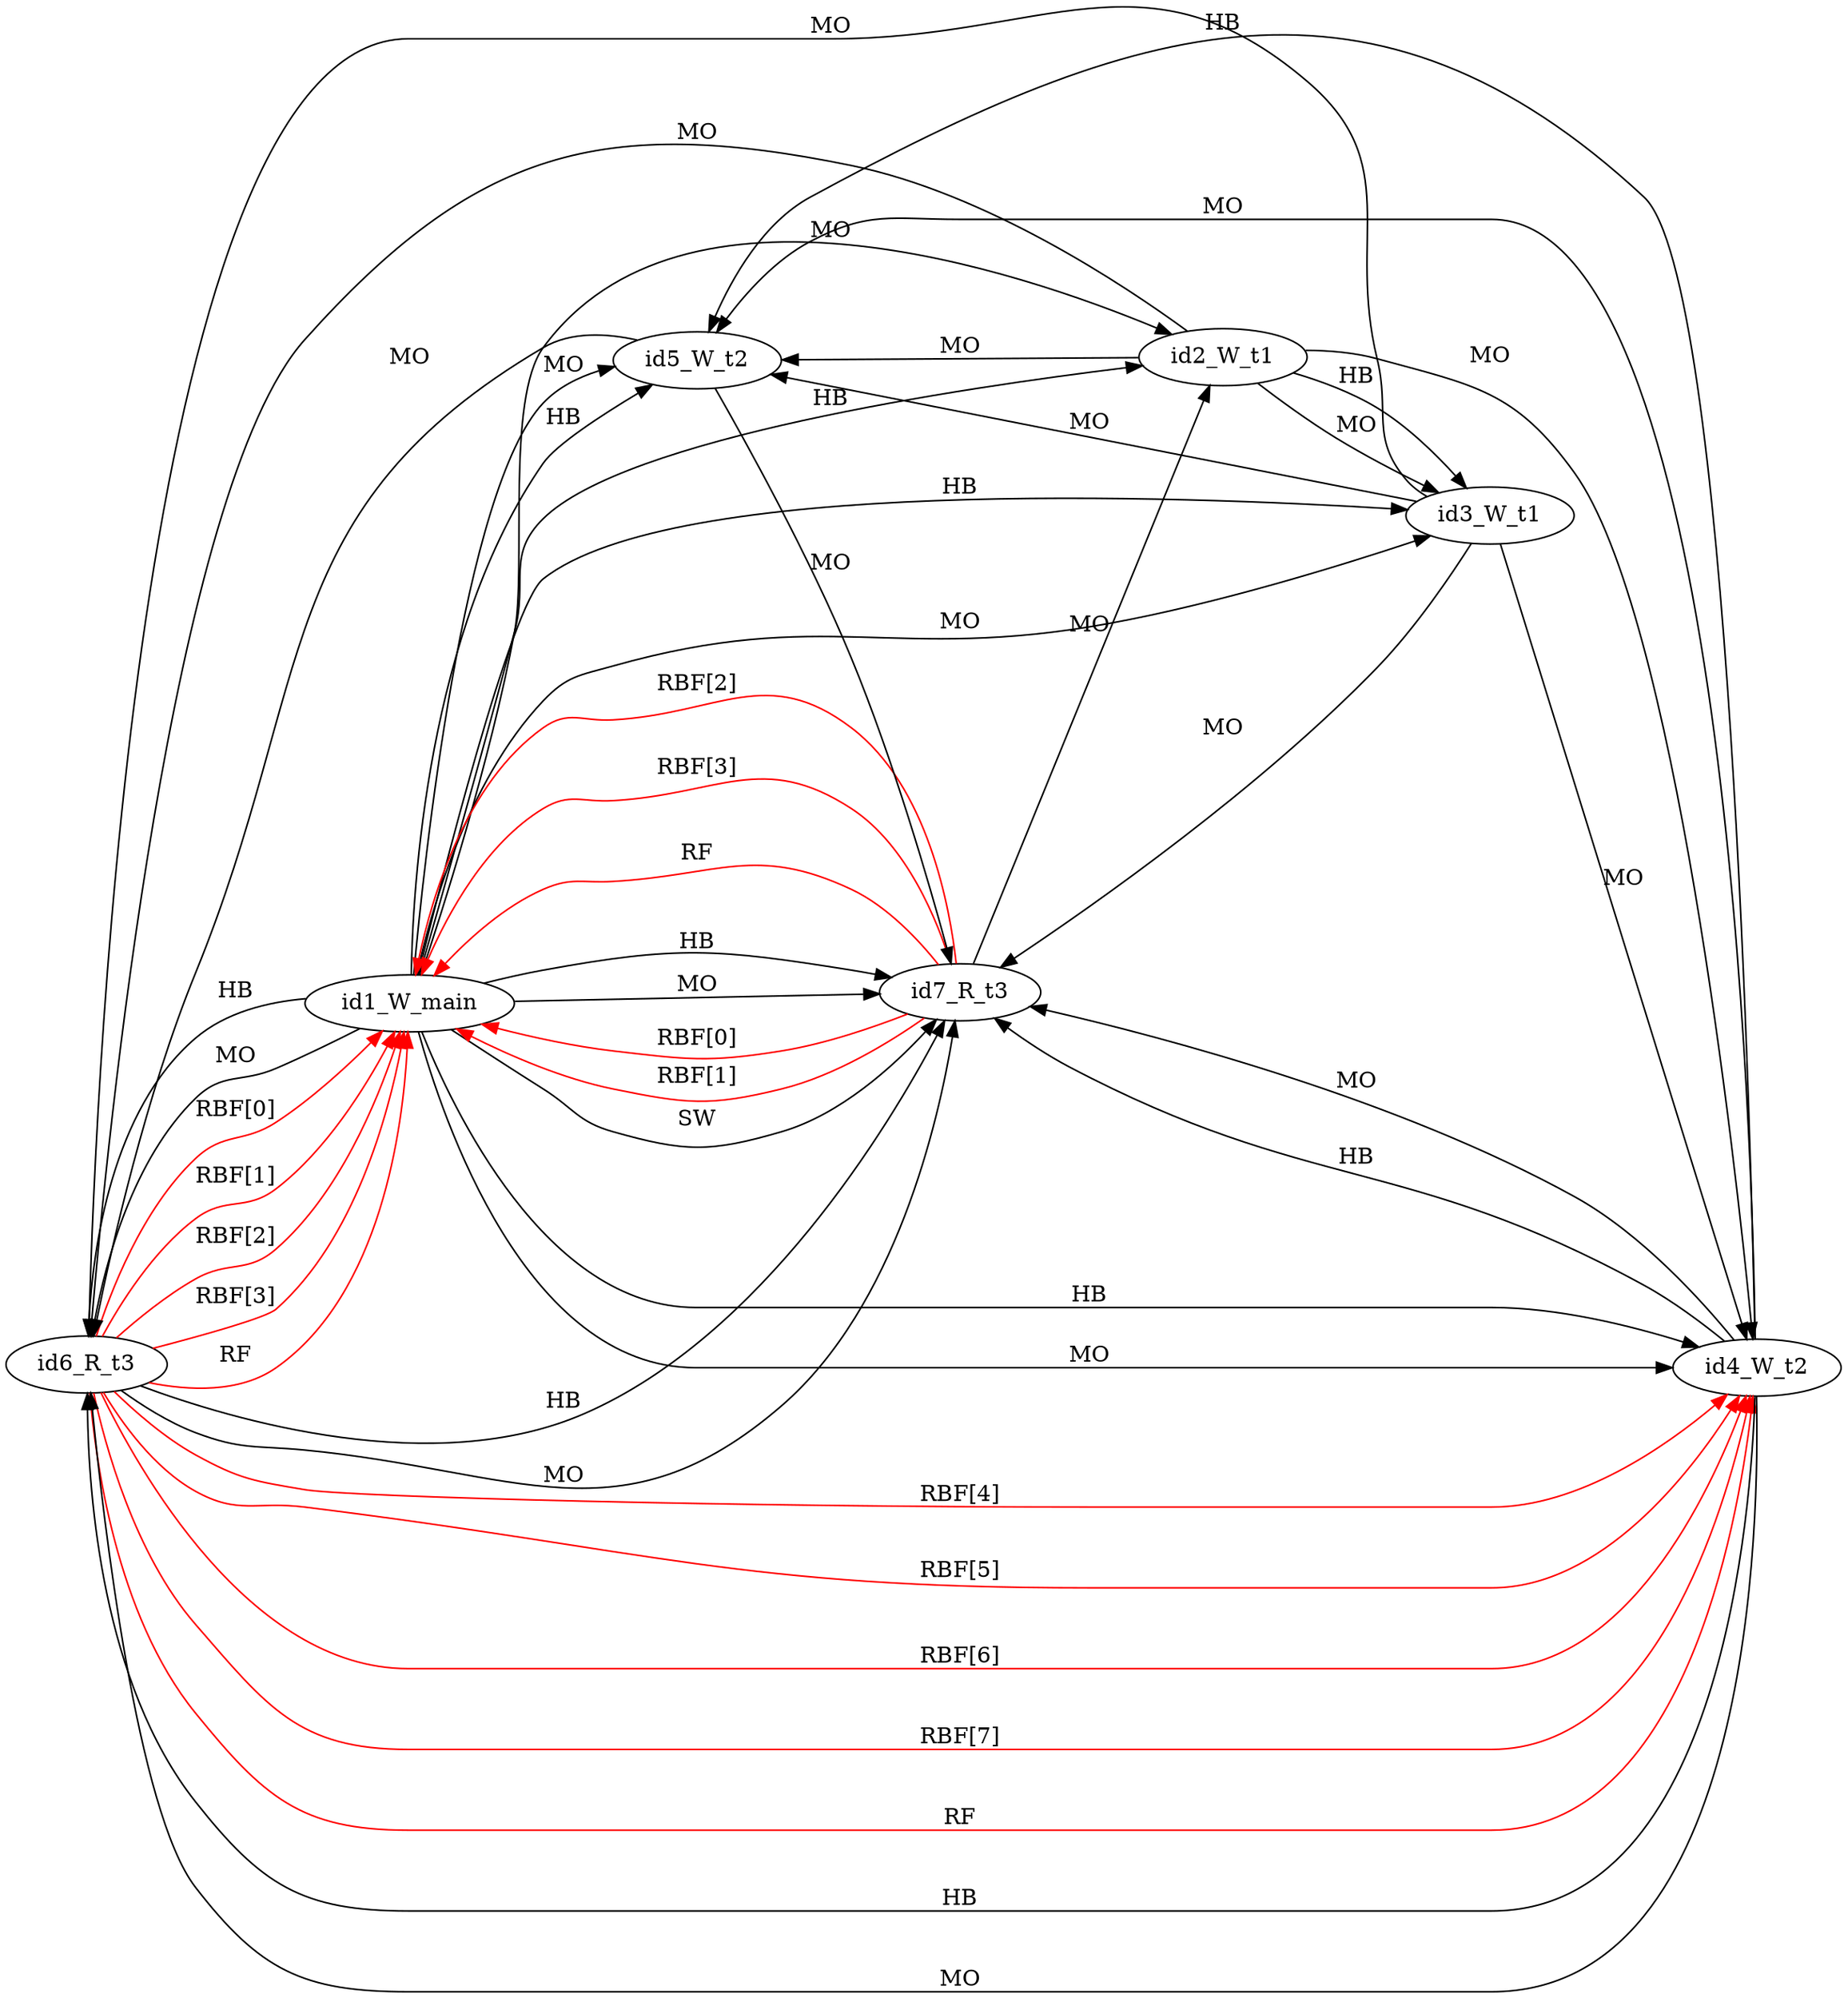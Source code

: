 digraph memory_model {
rankdir=LR;
id6_R_t3 -> id1_W_main [label = "RBF[0]", color="red"];
id6_R_t3 -> id1_W_main [label = "RBF[1]", color="red"];
id6_R_t3 -> id1_W_main [label = "RBF[2]", color="red"];
id6_R_t3 -> id1_W_main [label = "RBF[3]", color="red"];
id6_R_t3 -> id4_W_t2 [label = "RBF[4]", color="red"];
id6_R_t3 -> id4_W_t2 [label = "RBF[5]", color="red"];
id6_R_t3 -> id4_W_t2 [label = "RBF[6]", color="red"];
id6_R_t3 -> id4_W_t2 [label = "RBF[7]", color="red"];
id7_R_t3 -> id1_W_main [label = "RBF[0]", color="red"];
id7_R_t3 -> id1_W_main [label = "RBF[1]", color="red"];
id7_R_t3 -> id1_W_main [label = "RBF[2]", color="red"];
id7_R_t3 -> id1_W_main [label = "RBF[3]", color="red"];
id6_R_t3 -> id1_W_main [label = "RF", color="red"];
id6_R_t3 -> id4_W_t2 [label = "RF", color="red"];
id7_R_t3 -> id1_W_main [label = "RF", color="red"];
id2_W_t1 -> id3_W_t1 [label = "HB", color="black"];
id4_W_t2 -> id5_W_t2 [label = "HB", color="black"];
id6_R_t3 -> id7_R_t3 [label = "HB", color="black"];
id1_W_main -> id2_W_t1 [label = "HB", color="black"];
id1_W_main -> id3_W_t1 [label = "HB", color="black"];
id1_W_main -> id4_W_t2 [label = "HB", color="black"];
id1_W_main -> id5_W_t2 [label = "HB", color="black"];
id1_W_main -> id6_R_t3 [label = "HB", color="black"];
id1_W_main -> id7_R_t3 [label = "HB", color="black"];
id4_W_t2 -> id6_R_t3 [label = "HB", color="black"];
id4_W_t2 -> id7_R_t3 [label = "HB", color="black"];
id2_W_t1 -> id3_W_t1 [label = "MO", color="black"];
id4_W_t2 -> id5_W_t2 [label = "MO", color="black"];
id6_R_t3 -> id7_R_t3 [label = "MO", color="black"];
id1_W_main -> id2_W_t1 [label = "MO", color="black"];
id1_W_main -> id3_W_t1 [label = "MO", color="black"];
id1_W_main -> id4_W_t2 [label = "MO", color="black"];
id1_W_main -> id5_W_t2 [label = "MO", color="black"];
id1_W_main -> id6_R_t3 [label = "MO", color="black"];
id1_W_main -> id7_R_t3 [label = "MO", color="black"];
id2_W_t1 -> id4_W_t2 [label = "MO", color="black"];
id2_W_t1 -> id5_W_t2 [label = "MO", color="black"];
id2_W_t1 -> id6_R_t3 [label = "MO", color="black"];
id3_W_t1 -> id4_W_t2 [label = "MO", color="black"];
id3_W_t1 -> id5_W_t2 [label = "MO", color="black"];
id3_W_t1 -> id6_R_t3 [label = "MO", color="black"];
id3_W_t1 -> id7_R_t3 [label = "MO", color="black"];
id4_W_t2 -> id6_R_t3 [label = "MO", color="black"];
id4_W_t2 -> id7_R_t3 [label = "MO", color="black"];
id5_W_t2 -> id6_R_t3 [label = "MO", color="black"];
id5_W_t2 -> id7_R_t3 [label = "MO", color="black"];
id7_R_t3 -> id2_W_t1 [label = "MO", color="black"];
id1_W_main -> id7_R_t3 [label = "SW", color="black"];
}